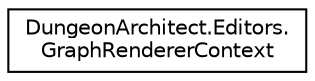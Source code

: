 digraph "Graphical Class Hierarchy"
{
  edge [fontname="Helvetica",fontsize="10",labelfontname="Helvetica",labelfontsize="10"];
  node [fontname="Helvetica",fontsize="10",shape=record];
  rankdir="LR";
  Node1 [label="DungeonArchitect.Editors.\lGraphRendererContext",height=0.2,width=0.4,color="black", fillcolor="white", style="filled",URL="$class_dungeon_architect_1_1_editors_1_1_graph_renderer_context.html",tooltip="The rendering context for drawing the theme editor "];
}
